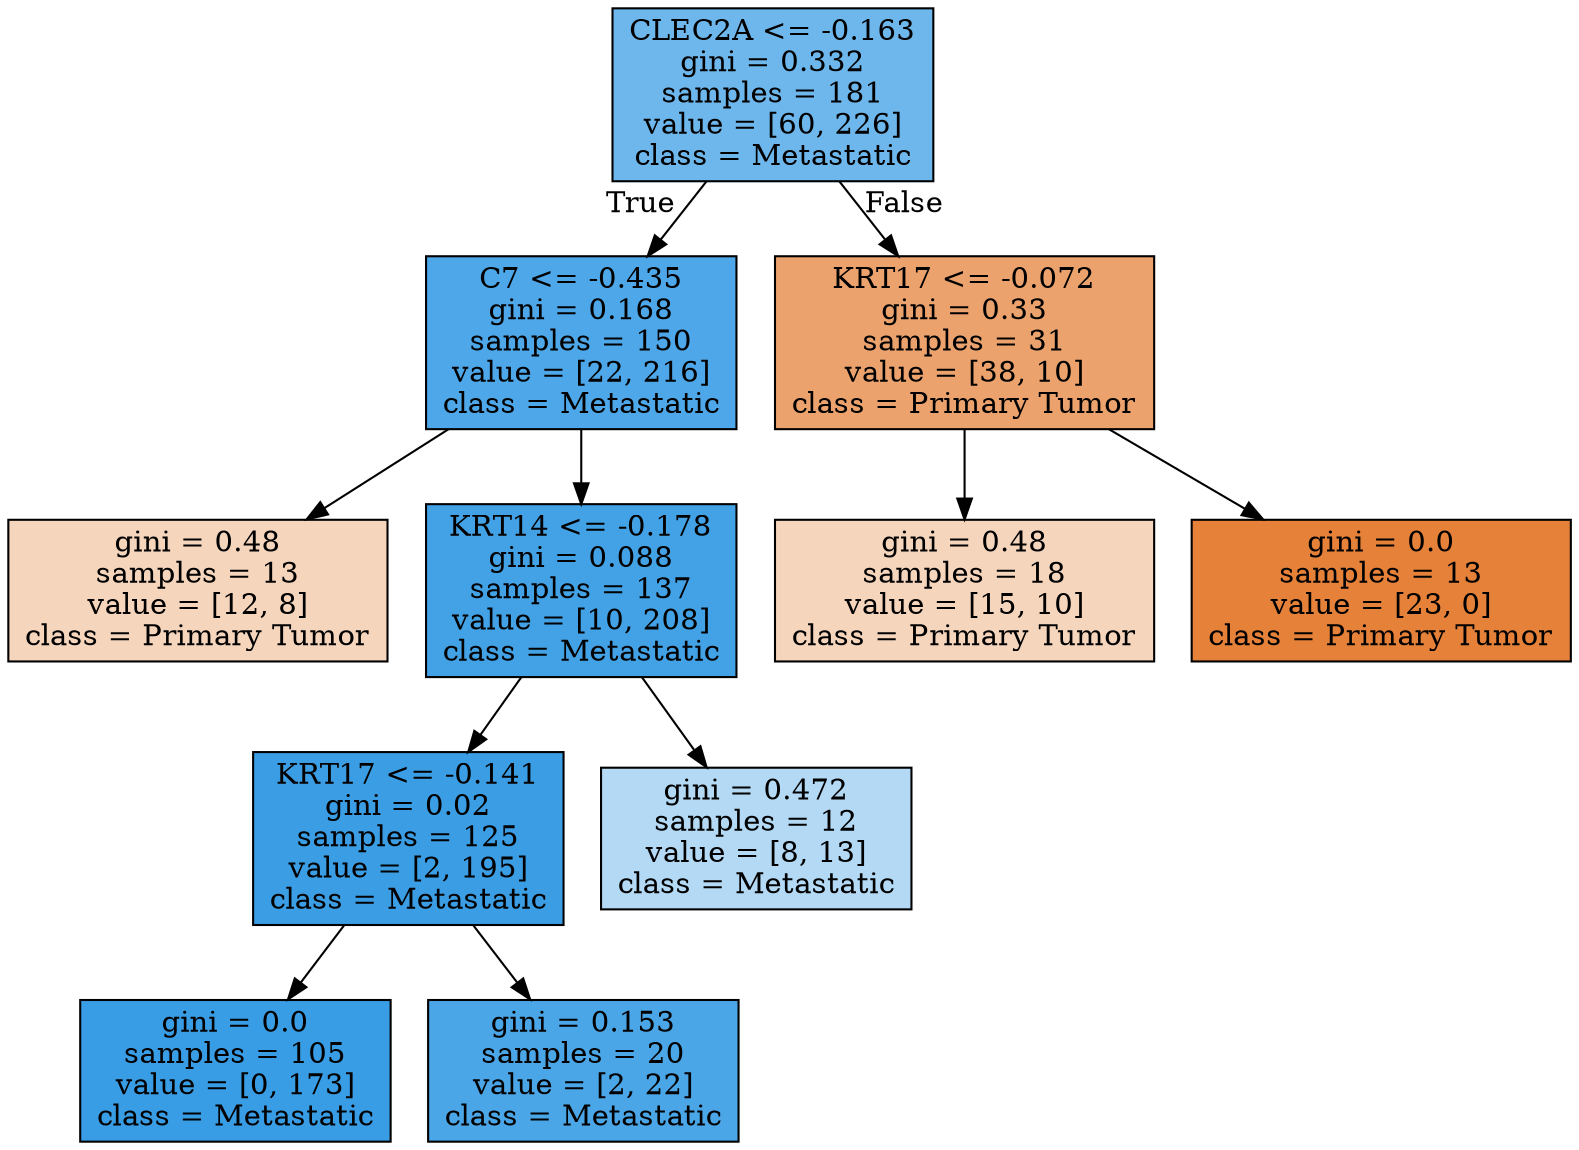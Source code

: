 digraph Tree {
node [shape=box, style="filled", color="black"] ;
0 [label="CLEC2A <= -0.163\ngini = 0.332\nsamples = 181\nvalue = [60, 226]\nclass = Metastatic", fillcolor="#6eb7ec"] ;
1 [label="C7 <= -0.435\ngini = 0.168\nsamples = 150\nvalue = [22, 216]\nclass = Metastatic", fillcolor="#4da7e8"] ;
0 -> 1 [labeldistance=2.5, labelangle=45, headlabel="True"] ;
2 [label="gini = 0.48\nsamples = 13\nvalue = [12, 8]\nclass = Primary Tumor", fillcolor="#f6d5bd"] ;
1 -> 2 ;
3 [label="KRT14 <= -0.178\ngini = 0.088\nsamples = 137\nvalue = [10, 208]\nclass = Metastatic", fillcolor="#43a2e6"] ;
1 -> 3 ;
4 [label="KRT17 <= -0.141\ngini = 0.02\nsamples = 125\nvalue = [2, 195]\nclass = Metastatic", fillcolor="#3b9ee5"] ;
3 -> 4 ;
5 [label="gini = 0.0\nsamples = 105\nvalue = [0, 173]\nclass = Metastatic", fillcolor="#399de5"] ;
4 -> 5 ;
6 [label="gini = 0.153\nsamples = 20\nvalue = [2, 22]\nclass = Metastatic", fillcolor="#4ba6e7"] ;
4 -> 6 ;
7 [label="gini = 0.472\nsamples = 12\nvalue = [8, 13]\nclass = Metastatic", fillcolor="#b3d9f5"] ;
3 -> 7 ;
8 [label="KRT17 <= -0.072\ngini = 0.33\nsamples = 31\nvalue = [38, 10]\nclass = Primary Tumor", fillcolor="#eca26d"] ;
0 -> 8 [labeldistance=2.5, labelangle=-45, headlabel="False"] ;
9 [label="gini = 0.48\nsamples = 18\nvalue = [15, 10]\nclass = Primary Tumor", fillcolor="#f6d5bd"] ;
8 -> 9 ;
10 [label="gini = 0.0\nsamples = 13\nvalue = [23, 0]\nclass = Primary Tumor", fillcolor="#e58139"] ;
8 -> 10 ;
}